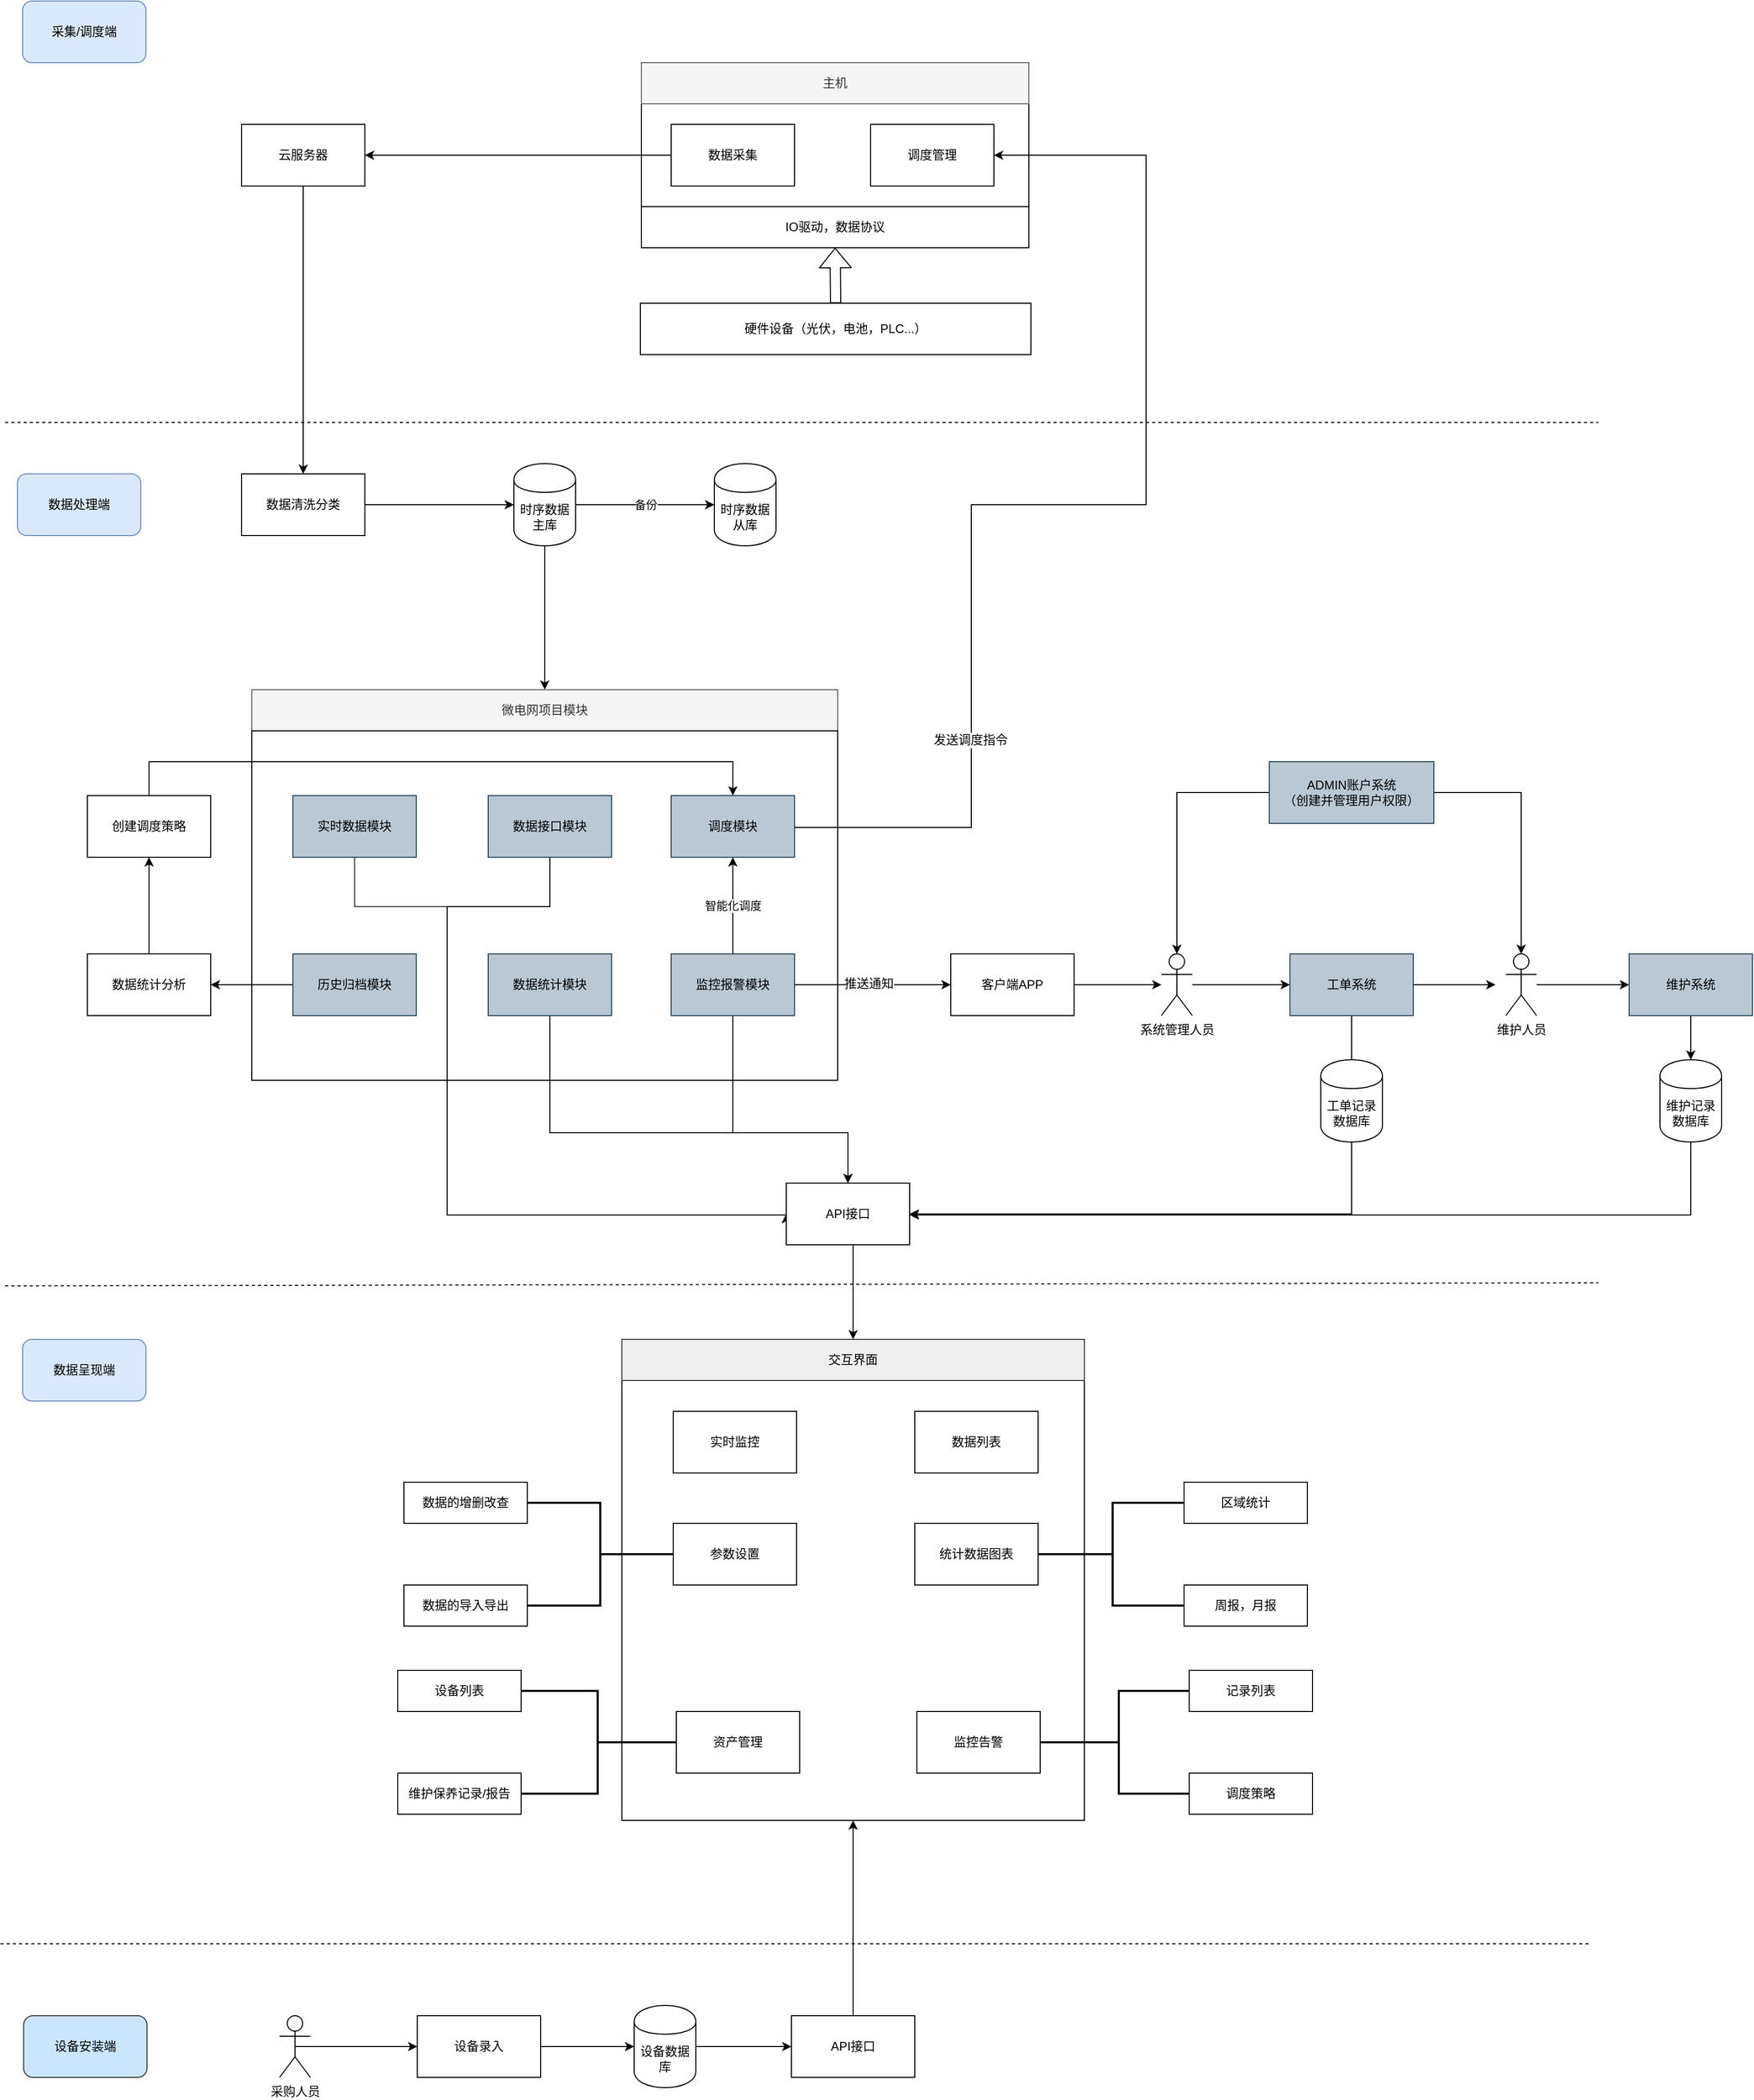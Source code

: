 <mxfile version="12.3.9" type="github" pages="4">
  <diagram id="I5MpxVq-Gbgeys2D7ihi" name="产品图">
    <mxGraphModel dx="1173" dy="623" grid="1" gridSize="10" guides="1" tooltips="1" connect="1" arrows="1" fold="1" page="1" pageScale="1" pageWidth="827" pageHeight="1169" math="0" shadow="0">
      <root>
        <mxCell id="0"/>
        <mxCell id="1" parent="0"/>
        <mxCell id="iLj26o8t3Bhd-I5MfLS2-141" value="" style="rounded=0;whiteSpace=wrap;html=1;" parent="1" vertex="1">
          <mxGeometry x="700" y="1372" width="450" height="428" as="geometry"/>
        </mxCell>
        <mxCell id="iLj26o8t3Bhd-I5MfLS2-13" value="硬件设备（光伏，电池，PLC...）" style="rounded=0;whiteSpace=wrap;html=1;" parent="1" vertex="1">
          <mxGeometry x="718" y="324" width="380" height="50" as="geometry"/>
        </mxCell>
        <mxCell id="iLj26o8t3Bhd-I5MfLS2-14" value="" style="rounded=0;whiteSpace=wrap;html=1;" parent="1" vertex="1">
          <mxGeometry x="719" y="130" width="377" height="100" as="geometry"/>
        </mxCell>
        <mxCell id="iLj26o8t3Bhd-I5MfLS2-24" style="edgeStyle=orthogonalEdgeStyle;rounded=0;orthogonalLoop=1;jettySize=auto;html=1;exitX=0;exitY=0.5;exitDx=0;exitDy=0;entryX=1;entryY=0.5;entryDx=0;entryDy=0;" parent="1" source="iLj26o8t3Bhd-I5MfLS2-15" target="iLj26o8t3Bhd-I5MfLS2-23" edge="1">
          <mxGeometry relative="1" as="geometry"/>
        </mxCell>
        <mxCell id="iLj26o8t3Bhd-I5MfLS2-15" value="数据采集" style="rounded=0;whiteSpace=wrap;html=1;" parent="1" vertex="1">
          <mxGeometry x="748" y="150" width="120" height="60" as="geometry"/>
        </mxCell>
        <mxCell id="iLj26o8t3Bhd-I5MfLS2-17" value="调度管理" style="rounded=0;whiteSpace=wrap;html=1;" parent="1" vertex="1">
          <mxGeometry x="942" y="150" width="120" height="60" as="geometry"/>
        </mxCell>
        <mxCell id="iLj26o8t3Bhd-I5MfLS2-18" value="IO驱动，数据协议" style="rounded=0;whiteSpace=wrap;html=1;" parent="1" vertex="1">
          <mxGeometry x="719" y="230" width="377" height="40" as="geometry"/>
        </mxCell>
        <mxCell id="iLj26o8t3Bhd-I5MfLS2-20" value="主机" style="rounded=0;whiteSpace=wrap;html=1;fillColor=#f5f5f5;strokeColor=#666666;fontColor=#333333;" parent="1" vertex="1">
          <mxGeometry x="719" y="90" width="377" height="40" as="geometry"/>
        </mxCell>
        <mxCell id="iLj26o8t3Bhd-I5MfLS2-21" value="" style="shape=flexArrow;endArrow=classic;html=1;entryX=0.5;entryY=1;entryDx=0;entryDy=0;exitX=0.5;exitY=0;exitDx=0;exitDy=0;" parent="1" source="iLj26o8t3Bhd-I5MfLS2-13" target="iLj26o8t3Bhd-I5MfLS2-18" edge="1">
          <mxGeometry width="50" height="50" relative="1" as="geometry">
            <mxPoint x="1036" y="410" as="sourcePoint"/>
            <mxPoint x="756" y="460" as="targetPoint"/>
          </mxGeometry>
        </mxCell>
        <mxCell id="iLj26o8t3Bhd-I5MfLS2-81" style="edgeStyle=orthogonalEdgeStyle;rounded=0;orthogonalLoop=1;jettySize=auto;html=1;exitX=0.5;exitY=1;exitDx=0;exitDy=0;entryX=0.5;entryY=0;entryDx=0;entryDy=0;" parent="1" source="iLj26o8t3Bhd-I5MfLS2-23" target="iLj26o8t3Bhd-I5MfLS2-80" edge="1">
          <mxGeometry relative="1" as="geometry"/>
        </mxCell>
        <mxCell id="iLj26o8t3Bhd-I5MfLS2-23" value="云服务器" style="rounded=0;whiteSpace=wrap;html=1;" parent="1" vertex="1">
          <mxGeometry x="330" y="150" width="120" height="60" as="geometry"/>
        </mxCell>
        <mxCell id="iLj26o8t3Bhd-I5MfLS2-56" value="备份" style="edgeStyle=orthogonalEdgeStyle;rounded=0;orthogonalLoop=1;jettySize=auto;html=1;exitX=1;exitY=0.5;exitDx=0;exitDy=0;entryX=0;entryY=0.5;entryDx=0;entryDy=0;" parent="1" source="iLj26o8t3Bhd-I5MfLS2-108" target="iLj26o8t3Bhd-I5MfLS2-109" edge="1">
          <mxGeometry relative="1" as="geometry">
            <mxPoint x="675" y="520" as="sourcePoint"/>
            <mxPoint x="790" y="520" as="targetPoint"/>
          </mxGeometry>
        </mxCell>
        <mxCell id="iLj26o8t3Bhd-I5MfLS2-60" style="edgeStyle=orthogonalEdgeStyle;rounded=0;orthogonalLoop=1;jettySize=auto;html=1;exitX=0.5;exitY=1;exitDx=0;exitDy=0;" parent="1" source="iLj26o8t3Bhd-I5MfLS2-108" target="iLj26o8t3Bhd-I5MfLS2-57" edge="1">
          <mxGeometry relative="1" as="geometry">
            <mxPoint x="625" y="550" as="sourcePoint"/>
          </mxGeometry>
        </mxCell>
        <mxCell id="iLj26o8t3Bhd-I5MfLS2-57" value="微电网项目模块" style="rounded=0;whiteSpace=wrap;html=1;fillColor=#f5f5f5;strokeColor=#666666;fontColor=#333333;" parent="1" vertex="1">
          <mxGeometry x="340" y="700" width="570" height="40" as="geometry"/>
        </mxCell>
        <mxCell id="iLj26o8t3Bhd-I5MfLS2-58" value="" style="rounded=0;whiteSpace=wrap;html=1;" parent="1" vertex="1">
          <mxGeometry x="340" y="740" width="570" height="340" as="geometry"/>
        </mxCell>
        <mxCell id="iLj26o8t3Bhd-I5MfLS2-62" style="edgeStyle=orthogonalEdgeStyle;rounded=0;orthogonalLoop=1;jettySize=auto;html=1;exitX=0.5;exitY=1;exitDx=0;exitDy=0;entryX=0;entryY=0.5;entryDx=0;entryDy=0;fillColor=#ffcc99;strokeColor=#36393d;" parent="1" source="iLj26o8t3Bhd-I5MfLS2-49" target="iLj26o8t3Bhd-I5MfLS2-61" edge="1">
          <mxGeometry relative="1" as="geometry">
            <Array as="points">
              <mxPoint x="440" y="911"/>
              <mxPoint x="530" y="911"/>
              <mxPoint x="530" y="1211"/>
            </Array>
          </mxGeometry>
        </mxCell>
        <mxCell id="iLj26o8t3Bhd-I5MfLS2-49" value="实时数据模块" style="rounded=0;whiteSpace=wrap;html=1;fillColor=#bac8d3;strokeColor=#23445d;" parent="1" vertex="1">
          <mxGeometry x="380" y="803" width="120" height="60" as="geometry"/>
        </mxCell>
        <mxCell id="iLj26o8t3Bhd-I5MfLS2-125" style="edgeStyle=orthogonalEdgeStyle;rounded=0;orthogonalLoop=1;jettySize=auto;html=1;exitX=0.5;exitY=1;exitDx=0;exitDy=0;entryX=0.5;entryY=0;entryDx=0;entryDy=0;" parent="1" source="iLj26o8t3Bhd-I5MfLS2-50" target="iLj26o8t3Bhd-I5MfLS2-61" edge="1">
          <mxGeometry relative="1" as="geometry">
            <Array as="points">
              <mxPoint x="630" y="1131"/>
              <mxPoint x="920" y="1131"/>
            </Array>
          </mxGeometry>
        </mxCell>
        <mxCell id="iLj26o8t3Bhd-I5MfLS2-50" value="&lt;span style=&quot;white-space: normal&quot;&gt;数据统计模块&lt;/span&gt;" style="rounded=0;whiteSpace=wrap;html=1;fillColor=#bac8d3;strokeColor=#23445d;" parent="1" vertex="1">
          <mxGeometry x="570" y="957" width="120" height="60" as="geometry"/>
        </mxCell>
        <mxCell id="iLj26o8t3Bhd-I5MfLS2-64" style="edgeStyle=orthogonalEdgeStyle;rounded=0;orthogonalLoop=1;jettySize=auto;html=1;exitX=0.5;exitY=1;exitDx=0;exitDy=0;entryX=0;entryY=0.5;entryDx=0;entryDy=0;" parent="1" source="iLj26o8t3Bhd-I5MfLS2-51" target="iLj26o8t3Bhd-I5MfLS2-61" edge="1">
          <mxGeometry relative="1" as="geometry">
            <Array as="points">
              <mxPoint x="630" y="911"/>
              <mxPoint x="530" y="911"/>
              <mxPoint x="530" y="1211"/>
            </Array>
          </mxGeometry>
        </mxCell>
        <mxCell id="iLj26o8t3Bhd-I5MfLS2-51" value="数据接口模块" style="rounded=0;whiteSpace=wrap;html=1;fillColor=#bac8d3;strokeColor=#23445d;" parent="1" vertex="1">
          <mxGeometry x="570" y="803" width="120" height="60" as="geometry"/>
        </mxCell>
        <mxCell id="iLj26o8t3Bhd-I5MfLS2-134" value="" style="edgeStyle=orthogonalEdgeStyle;rounded=0;orthogonalLoop=1;jettySize=auto;html=1;" parent="1" source="iLj26o8t3Bhd-I5MfLS2-52" target="iLj26o8t3Bhd-I5MfLS2-133" edge="1">
          <mxGeometry relative="1" as="geometry"/>
        </mxCell>
        <mxCell id="iLj26o8t3Bhd-I5MfLS2-52" value="历史归档模块" style="rounded=0;whiteSpace=wrap;html=1;fillColor=#bac8d3;strokeColor=#23445d;" parent="1" vertex="1">
          <mxGeometry x="380" y="957" width="120" height="60" as="geometry"/>
        </mxCell>
        <mxCell id="iLj26o8t3Bhd-I5MfLS2-136" value="" style="edgeStyle=orthogonalEdgeStyle;rounded=0;orthogonalLoop=1;jettySize=auto;html=1;" parent="1" source="iLj26o8t3Bhd-I5MfLS2-133" target="iLj26o8t3Bhd-I5MfLS2-135" edge="1">
          <mxGeometry relative="1" as="geometry"/>
        </mxCell>
        <mxCell id="iLj26o8t3Bhd-I5MfLS2-133" value="数据统计分析" style="rounded=0;whiteSpace=wrap;html=1;" parent="1" vertex="1">
          <mxGeometry x="180" y="957" width="120" height="60" as="geometry"/>
        </mxCell>
        <mxCell id="iLj26o8t3Bhd-I5MfLS2-139" style="edgeStyle=orthogonalEdgeStyle;rounded=0;orthogonalLoop=1;jettySize=auto;html=1;exitX=0.5;exitY=0;exitDx=0;exitDy=0;entryX=0.5;entryY=0;entryDx=0;entryDy=0;" parent="1" source="iLj26o8t3Bhd-I5MfLS2-135" target="iLj26o8t3Bhd-I5MfLS2-94" edge="1">
          <mxGeometry relative="1" as="geometry">
            <Array as="points">
              <mxPoint x="240" y="770"/>
              <mxPoint x="808" y="770"/>
            </Array>
          </mxGeometry>
        </mxCell>
        <mxCell id="iLj26o8t3Bhd-I5MfLS2-135" value="创建调度策略" style="rounded=0;whiteSpace=wrap;html=1;" parent="1" vertex="1">
          <mxGeometry x="180" y="803" width="120" height="60" as="geometry"/>
        </mxCell>
        <mxCell id="iLj26o8t3Bhd-I5MfLS2-66" style="edgeStyle=orthogonalEdgeStyle;rounded=0;orthogonalLoop=1;jettySize=auto;html=1;exitX=1;exitY=0.5;exitDx=0;exitDy=0;entryX=0;entryY=0.5;entryDx=0;entryDy=0;" parent="1" source="iLj26o8t3Bhd-I5MfLS2-53" target="iLj26o8t3Bhd-I5MfLS2-65" edge="1">
          <mxGeometry relative="1" as="geometry"/>
        </mxCell>
        <mxCell id="iLj26o8t3Bhd-I5MfLS2-67" value="推送通知" style="text;html=1;align=center;verticalAlign=middle;resizable=0;points=[];;labelBackgroundColor=#ffffff;" parent="iLj26o8t3Bhd-I5MfLS2-66" vertex="1" connectable="0">
          <mxGeometry x="-0.061" y="-2" relative="1" as="geometry">
            <mxPoint y="-3" as="offset"/>
          </mxGeometry>
        </mxCell>
        <mxCell id="iLj26o8t3Bhd-I5MfLS2-95" value="智能化调度" style="edgeStyle=orthogonalEdgeStyle;rounded=0;orthogonalLoop=1;jettySize=auto;html=1;exitX=0.5;exitY=0;exitDx=0;exitDy=0;" parent="1" source="iLj26o8t3Bhd-I5MfLS2-53" target="iLj26o8t3Bhd-I5MfLS2-94" edge="1">
          <mxGeometry relative="1" as="geometry"/>
        </mxCell>
        <mxCell id="iLj26o8t3Bhd-I5MfLS2-124" style="edgeStyle=orthogonalEdgeStyle;rounded=0;orthogonalLoop=1;jettySize=auto;html=1;exitX=0.5;exitY=1;exitDx=0;exitDy=0;entryX=0.5;entryY=0;entryDx=0;entryDy=0;" parent="1" source="iLj26o8t3Bhd-I5MfLS2-53" target="iLj26o8t3Bhd-I5MfLS2-61" edge="1">
          <mxGeometry relative="1" as="geometry">
            <Array as="points">
              <mxPoint x="808" y="1131"/>
              <mxPoint x="920" y="1131"/>
            </Array>
          </mxGeometry>
        </mxCell>
        <mxCell id="iLj26o8t3Bhd-I5MfLS2-53" value="监控报警模块" style="rounded=0;whiteSpace=wrap;html=1;fillColor=#bac8d3;strokeColor=#23445d;" parent="1" vertex="1">
          <mxGeometry x="748" y="957" width="120" height="60" as="geometry"/>
        </mxCell>
        <mxCell id="iLj26o8t3Bhd-I5MfLS2-143" style="edgeStyle=orthogonalEdgeStyle;rounded=0;orthogonalLoop=1;jettySize=auto;html=1;exitX=0.5;exitY=1;exitDx=0;exitDy=0;entryX=0.5;entryY=0;entryDx=0;entryDy=0;" parent="1" source="iLj26o8t3Bhd-I5MfLS2-61" target="iLj26o8t3Bhd-I5MfLS2-142" edge="1">
          <mxGeometry relative="1" as="geometry">
            <mxPoint x="600" y="1271" as="targetPoint"/>
            <Array as="points">
              <mxPoint x="920" y="1210"/>
            </Array>
          </mxGeometry>
        </mxCell>
        <mxCell id="iLj26o8t3Bhd-I5MfLS2-61" value="API接口" style="rounded=0;whiteSpace=wrap;html=1;" parent="1" vertex="1">
          <mxGeometry x="860" y="1180" width="120" height="60" as="geometry"/>
        </mxCell>
        <mxCell id="iLj26o8t3Bhd-I5MfLS2-68" style="edgeStyle=orthogonalEdgeStyle;rounded=0;orthogonalLoop=1;jettySize=auto;html=1;exitX=1;exitY=0.5;exitDx=0;exitDy=0;" parent="1" source="iLj26o8t3Bhd-I5MfLS2-65" target="iLj26o8t3Bhd-I5MfLS2-69" edge="1">
          <mxGeometry relative="1" as="geometry">
            <mxPoint x="1240" y="930" as="targetPoint"/>
          </mxGeometry>
        </mxCell>
        <mxCell id="iLj26o8t3Bhd-I5MfLS2-65" value="客户端APP" style="rounded=0;whiteSpace=wrap;html=1;" parent="1" vertex="1">
          <mxGeometry x="1020" y="957" width="120" height="60" as="geometry"/>
        </mxCell>
        <mxCell id="iLj26o8t3Bhd-I5MfLS2-89" style="edgeStyle=orthogonalEdgeStyle;rounded=0;orthogonalLoop=1;jettySize=auto;html=1;" parent="1" source="iLj26o8t3Bhd-I5MfLS2-69" target="iLj26o8t3Bhd-I5MfLS2-88" edge="1">
          <mxGeometry relative="1" as="geometry"/>
        </mxCell>
        <mxCell id="iLj26o8t3Bhd-I5MfLS2-69" value="系统管理人员" style="shape=umlActor;verticalLabelPosition=bottom;labelBackgroundColor=#ffffff;verticalAlign=top;html=1;outlineConnect=0;" parent="1" vertex="1">
          <mxGeometry x="1225" y="957" width="30" height="60" as="geometry"/>
        </mxCell>
        <mxCell id="iLj26o8t3Bhd-I5MfLS2-76" value="" style="endArrow=none;dashed=1;html=1;" parent="1" edge="1">
          <mxGeometry width="50" height="50" relative="1" as="geometry">
            <mxPoint x="100" y="440" as="sourcePoint"/>
            <mxPoint x="1650" y="440" as="targetPoint"/>
          </mxGeometry>
        </mxCell>
        <mxCell id="iLj26o8t3Bhd-I5MfLS2-77" value="采集/调度端" style="rounded=1;whiteSpace=wrap;html=1;fillColor=#dae8fc;strokeColor=#6c8ebf;" parent="1" vertex="1">
          <mxGeometry x="117" y="30" width="120" height="60" as="geometry"/>
        </mxCell>
        <mxCell id="iLj26o8t3Bhd-I5MfLS2-78" value="数据处理端" style="rounded=1;whiteSpace=wrap;html=1;fillColor=#dae8fc;strokeColor=#6c8ebf;" parent="1" vertex="1">
          <mxGeometry x="112" y="490" width="120" height="60" as="geometry"/>
        </mxCell>
        <mxCell id="iLj26o8t3Bhd-I5MfLS2-82" style="edgeStyle=orthogonalEdgeStyle;rounded=0;orthogonalLoop=1;jettySize=auto;html=1;exitX=1;exitY=0.5;exitDx=0;exitDy=0;entryX=0;entryY=0.5;entryDx=0;entryDy=0;" parent="1" source="iLj26o8t3Bhd-I5MfLS2-80" target="iLj26o8t3Bhd-I5MfLS2-108" edge="1">
          <mxGeometry relative="1" as="geometry">
            <mxPoint x="575" y="520" as="targetPoint"/>
          </mxGeometry>
        </mxCell>
        <mxCell id="iLj26o8t3Bhd-I5MfLS2-80" value="数据清洗分类" style="rounded=0;whiteSpace=wrap;html=1;" parent="1" vertex="1">
          <mxGeometry x="330" y="490" width="120" height="60" as="geometry"/>
        </mxCell>
        <mxCell id="iLj26o8t3Bhd-I5MfLS2-92" style="edgeStyle=orthogonalEdgeStyle;rounded=0;orthogonalLoop=1;jettySize=auto;html=1;" parent="1" source="iLj26o8t3Bhd-I5MfLS2-88" edge="1">
          <mxGeometry relative="1" as="geometry">
            <mxPoint x="1550" y="987" as="targetPoint"/>
          </mxGeometry>
        </mxCell>
        <mxCell id="iLj26o8t3Bhd-I5MfLS2-111" style="edgeStyle=orthogonalEdgeStyle;rounded=0;orthogonalLoop=1;jettySize=auto;html=1;exitX=0.5;exitY=1;exitDx=0;exitDy=0;" parent="1" source="iLj26o8t3Bhd-I5MfLS2-88" edge="1">
          <mxGeometry relative="1" as="geometry">
            <mxPoint x="1410" y="1087" as="targetPoint"/>
          </mxGeometry>
        </mxCell>
        <mxCell id="iLj26o8t3Bhd-I5MfLS2-88" value="&lt;span style=&quot;white-space: normal&quot;&gt;工单系统&lt;/span&gt;" style="rounded=0;whiteSpace=wrap;html=1;fillColor=#bac8d3;strokeColor=#23445d;" parent="1" vertex="1">
          <mxGeometry x="1350" y="957" width="120" height="60" as="geometry"/>
        </mxCell>
        <mxCell id="iLj26o8t3Bhd-I5MfLS2-99" value="" style="edgeStyle=orthogonalEdgeStyle;rounded=0;orthogonalLoop=1;jettySize=auto;html=1;" parent="1" source="iLj26o8t3Bhd-I5MfLS2-91" target="iLj26o8t3Bhd-I5MfLS2-100" edge="1">
          <mxGeometry relative="1" as="geometry">
            <mxPoint x="1670" y="987" as="targetPoint"/>
          </mxGeometry>
        </mxCell>
        <mxCell id="iLj26o8t3Bhd-I5MfLS2-91" value="维护人员" style="shape=umlActor;verticalLabelPosition=bottom;labelBackgroundColor=#ffffff;verticalAlign=top;html=1;outlineConnect=0;" parent="1" vertex="1">
          <mxGeometry x="1560" y="957" width="30" height="60" as="geometry"/>
        </mxCell>
        <mxCell id="iLj26o8t3Bhd-I5MfLS2-96" style="edgeStyle=orthogonalEdgeStyle;rounded=0;orthogonalLoop=1;jettySize=auto;html=1;exitX=1;exitY=0.5;exitDx=0;exitDy=0;entryX=1;entryY=0.5;entryDx=0;entryDy=0;" parent="1" source="iLj26o8t3Bhd-I5MfLS2-94" target="iLj26o8t3Bhd-I5MfLS2-17" edge="1">
          <mxGeometry relative="1" as="geometry">
            <mxPoint x="1020" y="800" as="targetPoint"/>
            <Array as="points">
              <mxPoint x="1040" y="834"/>
              <mxPoint x="1040" y="520"/>
              <mxPoint x="1210" y="520"/>
              <mxPoint x="1210" y="180"/>
            </Array>
          </mxGeometry>
        </mxCell>
        <mxCell id="iLj26o8t3Bhd-I5MfLS2-97" value="发送调度指令" style="text;html=1;align=center;verticalAlign=middle;resizable=0;points=[];;labelBackgroundColor=#ffffff;" parent="iLj26o8t3Bhd-I5MfLS2-96" vertex="1" connectable="0">
          <mxGeometry x="-0.55" relative="1" as="geometry">
            <mxPoint x="-1" y="-1" as="offset"/>
          </mxGeometry>
        </mxCell>
        <mxCell id="iLj26o8t3Bhd-I5MfLS2-94" value="调度模块" style="rounded=0;whiteSpace=wrap;html=1;fillColor=#bac8d3;strokeColor=#23445d;" parent="1" vertex="1">
          <mxGeometry x="748" y="803" width="120" height="60" as="geometry"/>
        </mxCell>
        <mxCell id="iLj26o8t3Bhd-I5MfLS2-104" value="" style="edgeStyle=orthogonalEdgeStyle;rounded=0;orthogonalLoop=1;jettySize=auto;html=1;" parent="1" source="iLj26o8t3Bhd-I5MfLS2-100" target="iLj26o8t3Bhd-I5MfLS2-105" edge="1">
          <mxGeometry relative="1" as="geometry">
            <mxPoint x="1880" y="987" as="targetPoint"/>
          </mxGeometry>
        </mxCell>
        <mxCell id="iLj26o8t3Bhd-I5MfLS2-100" value="维护系统" style="rounded=0;whiteSpace=wrap;html=1;fillColor=#bac8d3;strokeColor=#23445d;" parent="1" vertex="1">
          <mxGeometry x="1680" y="957" width="120" height="60" as="geometry"/>
        </mxCell>
        <mxCell id="iLj26o8t3Bhd-I5MfLS2-140" style="edgeStyle=orthogonalEdgeStyle;rounded=0;orthogonalLoop=1;jettySize=auto;html=1;exitX=0.5;exitY=1;exitDx=0;exitDy=0;" parent="1" source="iLj26o8t3Bhd-I5MfLS2-105" target="iLj26o8t3Bhd-I5MfLS2-61" edge="1">
          <mxGeometry relative="1" as="geometry">
            <Array as="points">
              <mxPoint x="1740" y="1211"/>
            </Array>
          </mxGeometry>
        </mxCell>
        <mxCell id="iLj26o8t3Bhd-I5MfLS2-105" value="&lt;span style=&quot;white-space: normal&quot;&gt;维护记录数据库&lt;/span&gt;" style="shape=cylinder;whiteSpace=wrap;html=1;boundedLbl=1;backgroundOutline=1;" parent="1" vertex="1">
          <mxGeometry x="1710" y="1060" width="60" height="80" as="geometry"/>
        </mxCell>
        <mxCell id="iLj26o8t3Bhd-I5MfLS2-108" value="时序数据主库" style="shape=cylinder;whiteSpace=wrap;html=1;boundedLbl=1;backgroundOutline=1;" parent="1" vertex="1">
          <mxGeometry x="595" y="480" width="60" height="80" as="geometry"/>
        </mxCell>
        <mxCell id="iLj26o8t3Bhd-I5MfLS2-109" value="时序数据从库" style="shape=cylinder;whiteSpace=wrap;html=1;boundedLbl=1;backgroundOutline=1;" parent="1" vertex="1">
          <mxGeometry x="790" y="480" width="60" height="80" as="geometry"/>
        </mxCell>
        <mxCell id="iLj26o8t3Bhd-I5MfLS2-122" style="edgeStyle=orthogonalEdgeStyle;rounded=0;orthogonalLoop=1;jettySize=auto;html=1;exitX=0.5;exitY=1;exitDx=0;exitDy=0;entryX=1;entryY=0.5;entryDx=0;entryDy=0;" parent="1" source="iLj26o8t3Bhd-I5MfLS2-110" target="iLj26o8t3Bhd-I5MfLS2-61" edge="1">
          <mxGeometry relative="1" as="geometry"/>
        </mxCell>
        <mxCell id="iLj26o8t3Bhd-I5MfLS2-110" value="&lt;span style=&quot;white-space: normal&quot;&gt;工单记录数据库&lt;/span&gt;" style="shape=cylinder;whiteSpace=wrap;html=1;boundedLbl=1;backgroundOutline=1;" parent="1" vertex="1">
          <mxGeometry x="1380" y="1060" width="60" height="80" as="geometry"/>
        </mxCell>
        <mxCell id="iLj26o8t3Bhd-I5MfLS2-112" value="" style="endArrow=none;dashed=1;html=1;" parent="1" edge="1">
          <mxGeometry width="50" height="50" relative="1" as="geometry">
            <mxPoint x="100" y="1280" as="sourcePoint"/>
            <mxPoint x="1650" y="1277" as="targetPoint"/>
          </mxGeometry>
        </mxCell>
        <mxCell id="iLj26o8t3Bhd-I5MfLS2-113" value="数据呈现端" style="rounded=1;whiteSpace=wrap;html=1;fillColor=#dae8fc;strokeColor=#6c8ebf;" parent="1" vertex="1">
          <mxGeometry x="117" y="1332" width="120" height="60" as="geometry"/>
        </mxCell>
        <mxCell id="iLj26o8t3Bhd-I5MfLS2-114" value="实时监控" style="rounded=0;whiteSpace=wrap;html=1;" parent="1" vertex="1">
          <mxGeometry x="750" y="1402" width="120" height="60" as="geometry"/>
        </mxCell>
        <mxCell id="iLj26o8t3Bhd-I5MfLS2-116" value="数据列表" style="rounded=0;whiteSpace=wrap;html=1;" parent="1" vertex="1">
          <mxGeometry x="985" y="1402" width="120" height="60" as="geometry"/>
        </mxCell>
        <mxCell id="iLj26o8t3Bhd-I5MfLS2-118" value="" style="strokeWidth=2;html=1;shape=mxgraph.flowchart.annotation_2;align=left;labelPosition=right;pointerEvents=1;rotation=-180;" parent="1" vertex="1">
          <mxGeometry x="608" y="1491" width="142" height="100" as="geometry"/>
        </mxCell>
        <mxCell id="iLj26o8t3Bhd-I5MfLS2-119" value="数据的增删改查" style="rounded=0;whiteSpace=wrap;html=1;" parent="1" vertex="1">
          <mxGeometry x="488" y="1471" width="120" height="40" as="geometry"/>
        </mxCell>
        <mxCell id="iLj26o8t3Bhd-I5MfLS2-121" value="数据的导入导出" style="rounded=0;whiteSpace=wrap;html=1;" parent="1" vertex="1">
          <mxGeometry x="488" y="1571" width="120" height="40" as="geometry"/>
        </mxCell>
        <mxCell id="iLj26o8t3Bhd-I5MfLS2-126" value="参数设置" style="rounded=0;whiteSpace=wrap;html=1;" parent="1" vertex="1">
          <mxGeometry x="750" y="1511" width="120" height="60" as="geometry"/>
        </mxCell>
        <mxCell id="iLj26o8t3Bhd-I5MfLS2-127" value="统计数据图表" style="rounded=0;whiteSpace=wrap;html=1;" parent="1" vertex="1">
          <mxGeometry x="985" y="1511" width="120" height="60" as="geometry"/>
        </mxCell>
        <mxCell id="iLj26o8t3Bhd-I5MfLS2-130" value="" style="strokeWidth=2;html=1;shape=mxgraph.flowchart.annotation_2;align=left;labelPosition=right;pointerEvents=1;" parent="1" vertex="1">
          <mxGeometry x="1105" y="1491" width="145" height="100" as="geometry"/>
        </mxCell>
        <mxCell id="iLj26o8t3Bhd-I5MfLS2-131" value="区域统计" style="rounded=0;whiteSpace=wrap;html=1;" parent="1" vertex="1">
          <mxGeometry x="1247" y="1471" width="120" height="40" as="geometry"/>
        </mxCell>
        <mxCell id="iLj26o8t3Bhd-I5MfLS2-132" value="周报，月报" style="rounded=0;whiteSpace=wrap;html=1;" parent="1" vertex="1">
          <mxGeometry x="1247" y="1571" width="120" height="40" as="geometry"/>
        </mxCell>
        <mxCell id="iLj26o8t3Bhd-I5MfLS2-142" value="交互界面" style="rounded=0;whiteSpace=wrap;html=1;fillColor=#eeeeee;strokeColor=#36393d;" parent="1" vertex="1">
          <mxGeometry x="700" y="1332" width="450" height="40" as="geometry"/>
        </mxCell>
        <mxCell id="iLj26o8t3Bhd-I5MfLS2-144" value="监控告警" style="rounded=0;whiteSpace=wrap;html=1;" parent="1" vertex="1">
          <mxGeometry x="987" y="1694" width="120" height="60" as="geometry"/>
        </mxCell>
        <mxCell id="iLj26o8t3Bhd-I5MfLS2-145" value="" style="strokeWidth=2;html=1;shape=mxgraph.flowchart.annotation_2;align=left;labelPosition=right;pointerEvents=1;" parent="1" vertex="1">
          <mxGeometry x="1107" y="1674" width="153" height="100" as="geometry"/>
        </mxCell>
        <mxCell id="iLj26o8t3Bhd-I5MfLS2-146" value="记录列表" style="rounded=0;whiteSpace=wrap;html=1;" parent="1" vertex="1">
          <mxGeometry x="1252" y="1654" width="120" height="40" as="geometry"/>
        </mxCell>
        <mxCell id="iLj26o8t3Bhd-I5MfLS2-147" value="调度策略" style="rounded=0;whiteSpace=wrap;html=1;" parent="1" vertex="1">
          <mxGeometry x="1252" y="1754" width="120" height="40" as="geometry"/>
        </mxCell>
        <mxCell id="iLj26o8t3Bhd-I5MfLS2-150" value="" style="endArrow=none;dashed=1;html=1;" parent="1" edge="1">
          <mxGeometry width="50" height="50" relative="1" as="geometry">
            <mxPoint x="95.5" y="1920" as="sourcePoint"/>
            <mxPoint x="1640.5" y="1920" as="targetPoint"/>
          </mxGeometry>
        </mxCell>
        <mxCell id="iLj26o8t3Bhd-I5MfLS2-151" value="设备安装端" style="rounded=1;whiteSpace=wrap;html=1;fillColor=#cce5ff;strokeColor=#36393d;" parent="1" vertex="1">
          <mxGeometry x="118" y="1990" width="120" height="60" as="geometry"/>
        </mxCell>
        <mxCell id="iLj26o8t3Bhd-I5MfLS2-152" value="资产管理" style="rounded=0;whiteSpace=wrap;html=1;" parent="1" vertex="1">
          <mxGeometry x="753" y="1694" width="120" height="60" as="geometry"/>
        </mxCell>
        <mxCell id="iLj26o8t3Bhd-I5MfLS2-159" style="edgeStyle=orthogonalEdgeStyle;rounded=0;orthogonalLoop=1;jettySize=auto;html=1;exitX=0.5;exitY=0.5;exitDx=0;exitDy=0;exitPerimeter=0;entryX=0;entryY=0.5;entryDx=0;entryDy=0;" parent="1" source="iLj26o8t3Bhd-I5MfLS2-153" target="iLj26o8t3Bhd-I5MfLS2-156" edge="1">
          <mxGeometry relative="1" as="geometry"/>
        </mxCell>
        <mxCell id="iLj26o8t3Bhd-I5MfLS2-153" value="采购人员" style="shape=umlActor;verticalLabelPosition=bottom;labelBackgroundColor=#ffffff;verticalAlign=top;html=1;outlineConnect=0;" parent="1" vertex="1">
          <mxGeometry x="367" y="1990" width="30" height="60" as="geometry"/>
        </mxCell>
        <mxCell id="iLj26o8t3Bhd-I5MfLS2-163" value="" style="edgeStyle=orthogonalEdgeStyle;rounded=0;orthogonalLoop=1;jettySize=auto;html=1;" parent="1" source="iLj26o8t3Bhd-I5MfLS2-156" edge="1">
          <mxGeometry relative="1" as="geometry">
            <mxPoint x="712" y="2020" as="targetPoint"/>
          </mxGeometry>
        </mxCell>
        <mxCell id="iLj26o8t3Bhd-I5MfLS2-156" value="设备录入" style="rounded=0;whiteSpace=wrap;html=1;" parent="1" vertex="1">
          <mxGeometry x="501" y="1990" width="120" height="60" as="geometry"/>
        </mxCell>
        <mxCell id="iLj26o8t3Bhd-I5MfLS2-166" value="" style="edgeStyle=orthogonalEdgeStyle;rounded=0;orthogonalLoop=1;jettySize=auto;html=1;" parent="1" source="iLj26o8t3Bhd-I5MfLS2-164" target="iLj26o8t3Bhd-I5MfLS2-167" edge="1">
          <mxGeometry relative="1" as="geometry">
            <mxPoint x="852" y="2020" as="targetPoint"/>
          </mxGeometry>
        </mxCell>
        <mxCell id="iLj26o8t3Bhd-I5MfLS2-164" value="设备数据库" style="shape=cylinder;whiteSpace=wrap;html=1;boundedLbl=1;backgroundOutline=1;" parent="1" vertex="1">
          <mxGeometry x="712" y="1980" width="60" height="80" as="geometry"/>
        </mxCell>
        <mxCell id="iLj26o8t3Bhd-I5MfLS2-180" style="edgeStyle=orthogonalEdgeStyle;rounded=0;orthogonalLoop=1;jettySize=auto;html=1;exitX=0.5;exitY=0;exitDx=0;exitDy=0;entryX=0.5;entryY=1;entryDx=0;entryDy=0;" parent="1" source="iLj26o8t3Bhd-I5MfLS2-167" target="iLj26o8t3Bhd-I5MfLS2-141" edge="1">
          <mxGeometry relative="1" as="geometry"/>
        </mxCell>
        <mxCell id="iLj26o8t3Bhd-I5MfLS2-167" value="API接口" style="rounded=0;whiteSpace=wrap;html=1;" parent="1" vertex="1">
          <mxGeometry x="865" y="1990" width="120" height="60" as="geometry"/>
        </mxCell>
        <mxCell id="iLj26o8t3Bhd-I5MfLS2-169" value="" style="strokeWidth=2;html=1;shape=mxgraph.flowchart.annotation_2;align=left;labelPosition=right;pointerEvents=1;rotation=-180;" parent="1" vertex="1">
          <mxGeometry x="600" y="1674" width="153" height="100" as="geometry"/>
        </mxCell>
        <mxCell id="iLj26o8t3Bhd-I5MfLS2-170" value="设备列表" style="rounded=0;whiteSpace=wrap;html=1;" parent="1" vertex="1">
          <mxGeometry x="482" y="1654" width="120" height="40" as="geometry"/>
        </mxCell>
        <mxCell id="iLj26o8t3Bhd-I5MfLS2-171" value="维护保养记录/报告" style="rounded=0;whiteSpace=wrap;html=1;" parent="1" vertex="1">
          <mxGeometry x="482" y="1754" width="120" height="40" as="geometry"/>
        </mxCell>
        <mxCell id="iLj26o8t3Bhd-I5MfLS2-175" style="edgeStyle=orthogonalEdgeStyle;rounded=0;orthogonalLoop=1;jettySize=auto;html=1;entryX=0.5;entryY=0;entryDx=0;entryDy=0;entryPerimeter=0;" parent="1" source="iLj26o8t3Bhd-I5MfLS2-174" target="iLj26o8t3Bhd-I5MfLS2-69" edge="1">
          <mxGeometry relative="1" as="geometry">
            <mxPoint x="1240" y="950" as="targetPoint"/>
          </mxGeometry>
        </mxCell>
        <mxCell id="iLj26o8t3Bhd-I5MfLS2-177" style="edgeStyle=orthogonalEdgeStyle;rounded=0;orthogonalLoop=1;jettySize=auto;html=1;exitX=1;exitY=0.5;exitDx=0;exitDy=0;entryX=0.5;entryY=0;entryDx=0;entryDy=0;entryPerimeter=0;" parent="1" source="iLj26o8t3Bhd-I5MfLS2-174" target="iLj26o8t3Bhd-I5MfLS2-91" edge="1">
          <mxGeometry relative="1" as="geometry"/>
        </mxCell>
        <mxCell id="iLj26o8t3Bhd-I5MfLS2-174" value="ADMIN账户系统&lt;br&gt;（创建并管理用户权限）" style="rounded=0;whiteSpace=wrap;html=1;fillColor=#bac8d3;strokeColor=#23445d;" parent="1" vertex="1">
          <mxGeometry x="1330" y="770" width="160" height="60" as="geometry"/>
        </mxCell>
      </root>
    </mxGraphModel>
  </diagram>
  <diagram id="T3a1-DiYHDcylvDfKv_v" name="技术图">
    <mxGraphModel dx="1408" dy="748" grid="1" gridSize="10" guides="1" tooltips="1" connect="1" arrows="1" fold="1" page="1" pageScale="1" pageWidth="827" pageHeight="1169" math="0" shadow="0">
      <root>
        <mxCell id="G7__Y4_MOvzTLt38BygW-0"/>
        <mxCell id="G7__Y4_MOvzTLt38BygW-1" parent="G7__Y4_MOvzTLt38BygW-0"/>
      </root>
    </mxGraphModel>
  </diagram>
  <diagram id="ZT4VKax0l_sPdFhYtMRY" name="产品 - 简版">
    <mxGraphModel dx="2011" dy="1069" grid="1" gridSize="10" guides="1" tooltips="1" connect="1" arrows="1" fold="1" page="1" pageScale="1" pageWidth="827" pageHeight="1169" math="0" shadow="0">
      <root>
        <mxCell id="R18rvhBOlmVxOXz_SpAv-0"/>
        <mxCell id="R18rvhBOlmVxOXz_SpAv-1" parent="R18rvhBOlmVxOXz_SpAv-0"/>
        <mxCell id="R18rvhBOlmVxOXz_SpAv-2" value="硬件拓扑网络" style="rounded=0;whiteSpace=wrap;html=1;" vertex="1" parent="R18rvhBOlmVxOXz_SpAv-1">
          <mxGeometry x="121" y="629" width="960" height="79" as="geometry"/>
        </mxCell>
        <mxCell id="69J7SUl02Nc3q-rxB8vs-9" value="&amp;nbsp; &amp;nbsp; &amp;nbsp; &amp;nbsp;管理中心&lt;br&gt;&lt;br&gt;&lt;br&gt;&lt;br&gt;&lt;br&gt;&lt;br&gt;&lt;br&gt;" style="rounded=0;whiteSpace=wrap;html=1;align=left;" vertex="1" parent="R18rvhBOlmVxOXz_SpAv-1">
          <mxGeometry x="120" y="179" width="782" height="123" as="geometry"/>
        </mxCell>
        <mxCell id="69J7SUl02Nc3q-rxB8vs-11" value="工单" style="rounded=0;whiteSpace=wrap;html=1;" vertex="1" parent="R18rvhBOlmVxOXz_SpAv-1">
          <mxGeometry x="224.5" y="210.5" width="120" height="60" as="geometry"/>
        </mxCell>
        <mxCell id="69J7SUl02Nc3q-rxB8vs-12" value="账户" style="rounded=0;whiteSpace=wrap;html=1;" vertex="1" parent="R18rvhBOlmVxOXz_SpAv-1">
          <mxGeometry x="382" y="210.5" width="120" height="60" as="geometry"/>
        </mxCell>
        <mxCell id="69J7SUl02Nc3q-rxB8vs-13" value="OA" style="rounded=0;whiteSpace=wrap;html=1;" vertex="1" parent="R18rvhBOlmVxOXz_SpAv-1">
          <mxGeometry x="540" y="210.5" width="120" height="60" as="geometry"/>
        </mxCell>
        <mxCell id="69J7SUl02Nc3q-rxB8vs-14" value="CRM" style="rounded=0;whiteSpace=wrap;html=1;" vertex="1" parent="R18rvhBOlmVxOXz_SpAv-1">
          <mxGeometry x="706" y="208" width="120" height="60" as="geometry"/>
        </mxCell>
        <mxCell id="V5Wg5XSG-TFaA7oOReAF-6" value="iOS" style="rounded=0;whiteSpace=wrap;html=1;" vertex="1" parent="R18rvhBOlmVxOXz_SpAv-1">
          <mxGeometry x="990" y="171.5" width="90" height="27" as="geometry"/>
        </mxCell>
        <mxCell id="V5Wg5XSG-TFaA7oOReAF-8" value="微电网大数据实时处理系统" style="rounded=0;whiteSpace=wrap;html=1;" vertex="1" parent="R18rvhBOlmVxOXz_SpAv-1">
          <mxGeometry x="120" y="520" width="960" height="70" as="geometry"/>
        </mxCell>
        <mxCell id="V5Wg5XSG-TFaA7oOReAF-15" value="" style="rounded=0;whiteSpace=wrap;html=1;" vertex="1" parent="R18rvhBOlmVxOXz_SpAv-1">
          <mxGeometry x="120" y="351" width="961" height="130" as="geometry"/>
        </mxCell>
        <mxCell id="V5Wg5XSG-TFaA7oOReAF-16" value="监控" style="rounded=0;whiteSpace=wrap;html=1;" vertex="1" parent="R18rvhBOlmVxOXz_SpAv-1">
          <mxGeometry x="150" y="386" width="120" height="60" as="geometry"/>
        </mxCell>
        <mxCell id="V5Wg5XSG-TFaA7oOReAF-17" value="告警" style="rounded=0;whiteSpace=wrap;html=1;" vertex="1" parent="R18rvhBOlmVxOXz_SpAv-1">
          <mxGeometry x="337.5" y="386" width="120" height="60" as="geometry"/>
        </mxCell>
        <mxCell id="V5Wg5XSG-TFaA7oOReAF-18" value="报表" style="rounded=0;whiteSpace=wrap;html=1;" vertex="1" parent="R18rvhBOlmVxOXz_SpAv-1">
          <mxGeometry x="540" y="386" width="120" height="60" as="geometry"/>
        </mxCell>
        <mxCell id="V5Wg5XSG-TFaA7oOReAF-19" value="资产管理" style="rounded=0;whiteSpace=wrap;html=1;" vertex="1" parent="R18rvhBOlmVxOXz_SpAv-1">
          <mxGeometry x="740" y="386" width="120" height="60" as="geometry"/>
        </mxCell>
        <mxCell id="V5Wg5XSG-TFaA7oOReAF-20" value="调度" style="rounded=0;whiteSpace=wrap;html=1;" vertex="1" parent="R18rvhBOlmVxOXz_SpAv-1">
          <mxGeometry x="915" y="385" width="120" height="60" as="geometry"/>
        </mxCell>
        <mxCell id="V5Wg5XSG-TFaA7oOReAF-29" value="" style="strokeWidth=2;html=1;shape=mxgraph.flowchart.annotation_2;align=left;labelPosition=right;pointerEvents=1;" vertex="1" parent="R18rvhBOlmVxOXz_SpAv-1">
          <mxGeometry x="902" y="192" width="88" height="100" as="geometry"/>
        </mxCell>
        <mxCell id="V5Wg5XSG-TFaA7oOReAF-30" value="Android" style="rounded=0;whiteSpace=wrap;html=1;" vertex="1" parent="R18rvhBOlmVxOXz_SpAv-1">
          <mxGeometry x="990" y="208" width="90" height="27" as="geometry"/>
        </mxCell>
        <mxCell id="V5Wg5XSG-TFaA7oOReAF-31" value="Web" style="rounded=0;whiteSpace=wrap;html=1;" vertex="1" parent="R18rvhBOlmVxOXz_SpAv-1">
          <mxGeometry x="990" y="247.5" width="90" height="27" as="geometry"/>
        </mxCell>
        <mxCell id="V5Wg5XSG-TFaA7oOReAF-32" value="Windows" style="rounded=0;whiteSpace=wrap;html=1;" vertex="1" parent="R18rvhBOlmVxOXz_SpAv-1">
          <mxGeometry x="990" y="282.5" width="90" height="27" as="geometry"/>
        </mxCell>
        <mxCell id="V5Wg5XSG-TFaA7oOReAF-37" value="" style="shape=flexArrow;endArrow=classic;html=1;exitX=0.5;exitY=0;exitDx=0;exitDy=0;" edge="1" parent="R18rvhBOlmVxOXz_SpAv-1" source="R18rvhBOlmVxOXz_SpAv-2">
          <mxGeometry width="50" height="50" relative="1" as="geometry">
            <mxPoint x="600" y="620" as="sourcePoint"/>
            <mxPoint x="600" y="590" as="targetPoint"/>
          </mxGeometry>
        </mxCell>
        <mxCell id="V5Wg5XSG-TFaA7oOReAF-38" value="" style="shape=flexArrow;endArrow=classic;html=1;" edge="1" parent="R18rvhBOlmVxOXz_SpAv-1">
          <mxGeometry width="50" height="50" relative="1" as="geometry">
            <mxPoint x="590" y="351" as="sourcePoint"/>
            <mxPoint x="590" y="303" as="targetPoint"/>
          </mxGeometry>
        </mxCell>
        <mxCell id="V5Wg5XSG-TFaA7oOReAF-41" value="" style="shape=flexArrow;endArrow=classic;html=1;" edge="1" parent="R18rvhBOlmVxOXz_SpAv-1">
          <mxGeometry width="50" height="50" relative="1" as="geometry">
            <mxPoint x="442" y="302" as="sourcePoint"/>
            <mxPoint x="441.5" y="353" as="targetPoint"/>
          </mxGeometry>
        </mxCell>
        <mxCell id="V5Wg5XSG-TFaA7oOReAF-43" value="" style="shape=flexArrow;endArrow=classic;html=1;exitX=0.5;exitY=0;exitDx=0;exitDy=0;" edge="1" parent="R18rvhBOlmVxOXz_SpAv-1" source="V5Wg5XSG-TFaA7oOReAF-8">
          <mxGeometry width="50" height="50" relative="1" as="geometry">
            <mxPoint x="598.5" y="511" as="sourcePoint"/>
            <mxPoint x="598.5" y="481" as="targetPoint"/>
          </mxGeometry>
        </mxCell>
      </root>
    </mxGraphModel>
  </diagram>
  <diagram id="ULsgXCHYz1k9YS3-jpap" name="产品 - 离线">
    <mxGraphModel dx="1408" dy="748" grid="1" gridSize="10" guides="1" tooltips="1" connect="1" arrows="1" fold="1" page="1" pageScale="1" pageWidth="827" pageHeight="1169" math="0" shadow="0">
      <root>
        <mxCell id="ZW6Tr5yvou1jdFvQ6rvT-0"/>
        <mxCell id="ZW6Tr5yvou1jdFvQ6rvT-1" parent="ZW6Tr5yvou1jdFvQ6rvT-0"/>
        <mxCell id="67YSDXHWd8N6t4onTGNk-0" style="edgeStyle=orthogonalEdgeStyle;rounded=0;orthogonalLoop=1;jettySize=auto;html=1;exitX=1;exitY=0.5;exitDx=0;exitDy=0;entryX=0;entryY=0.5;entryDx=0;entryDy=0;" edge="1" parent="ZW6Tr5yvou1jdFvQ6rvT-1" source="67YSDXHWd8N6t4onTGNk-1" target="67YSDXHWd8N6t4onTGNk-4">
          <mxGeometry relative="1" as="geometry"/>
        </mxCell>
        <mxCell id="67YSDXHWd8N6t4onTGNk-1" value="硬件拓扑网络" style="rounded=0;whiteSpace=wrap;html=1;" vertex="1" parent="ZW6Tr5yvou1jdFvQ6rvT-1">
          <mxGeometry x="90" y="810" width="190" height="90" as="geometry"/>
        </mxCell>
        <mxCell id="67YSDXHWd8N6t4onTGNk-2" style="edgeStyle=orthogonalEdgeStyle;rounded=0;orthogonalLoop=1;jettySize=auto;html=1;exitX=1;exitY=0.5;exitDx=0;exitDy=0;entryX=0;entryY=0.5;entryDx=0;entryDy=0;" edge="1" parent="ZW6Tr5yvou1jdFvQ6rvT-1" source="67YSDXHWd8N6t4onTGNk-4" target="67YSDXHWd8N6t4onTGNk-7">
          <mxGeometry relative="1" as="geometry"/>
        </mxCell>
        <mxCell id="67YSDXHWd8N6t4onTGNk-3" style="edgeStyle=orthogonalEdgeStyle;rounded=0;orthogonalLoop=1;jettySize=auto;html=1;exitX=0.5;exitY=1;exitDx=0;exitDy=0;" edge="1" parent="ZW6Tr5yvou1jdFvQ6rvT-1" source="67YSDXHWd8N6t4onTGNk-4" target="67YSDXHWd8N6t4onTGNk-5">
          <mxGeometry relative="1" as="geometry"/>
        </mxCell>
        <mxCell id="67YSDXHWd8N6t4onTGNk-4" value="微电网大数据实时处理系统" style="rounded=0;whiteSpace=wrap;html=1;" vertex="1" parent="ZW6Tr5yvou1jdFvQ6rvT-1">
          <mxGeometry x="380" y="810" width="190" height="90" as="geometry"/>
        </mxCell>
        <mxCell id="67YSDXHWd8N6t4onTGNk-5" value="数据分析，智能化策略" style="rounded=0;whiteSpace=wrap;html=1;" vertex="1" parent="ZW6Tr5yvou1jdFvQ6rvT-1">
          <mxGeometry x="380" y="969" width="190" height="90" as="geometry"/>
        </mxCell>
        <mxCell id="67YSDXHWd8N6t4onTGNk-6" value="" style="edgeStyle=orthogonalEdgeStyle;rounded=0;orthogonalLoop=1;jettySize=auto;html=1;" edge="1" parent="ZW6Tr5yvou1jdFvQ6rvT-1" source="67YSDXHWd8N6t4onTGNk-7" target="67YSDXHWd8N6t4onTGNk-9">
          <mxGeometry relative="1" as="geometry"/>
        </mxCell>
        <mxCell id="67YSDXHWd8N6t4onTGNk-7" value="" style="rounded=0;whiteSpace=wrap;html=1;" vertex="1" parent="ZW6Tr5yvou1jdFvQ6rvT-1">
          <mxGeometry x="677" y="627" width="253" height="455" as="geometry"/>
        </mxCell>
        <mxCell id="67YSDXHWd8N6t4onTGNk-8" value="" style="edgeStyle=orthogonalEdgeStyle;rounded=0;orthogonalLoop=1;jettySize=auto;html=1;" edge="1" parent="ZW6Tr5yvou1jdFvQ6rvT-1" source="67YSDXHWd8N6t4onTGNk-9" target="67YSDXHWd8N6t4onTGNk-10">
          <mxGeometry relative="1" as="geometry"/>
        </mxCell>
        <mxCell id="67YSDXHWd8N6t4onTGNk-9" value="管理中心" style="rounded=0;whiteSpace=wrap;html=1;" vertex="1" parent="ZW6Tr5yvou1jdFvQ6rvT-1">
          <mxGeometry x="1000" y="825" width="140" height="60" as="geometry"/>
        </mxCell>
        <mxCell id="67YSDXHWd8N6t4onTGNk-10" value="" style="rounded=0;whiteSpace=wrap;html=1;" vertex="1" parent="ZW6Tr5yvou1jdFvQ6rvT-1">
          <mxGeometry x="1210" y="645" width="200" height="420" as="geometry"/>
        </mxCell>
        <mxCell id="67YSDXHWd8N6t4onTGNk-11" value="监控" style="rounded=0;whiteSpace=wrap;html=1;" vertex="1" parent="ZW6Tr5yvou1jdFvQ6rvT-1">
          <mxGeometry x="745" y="661" width="120" height="60" as="geometry"/>
        </mxCell>
        <mxCell id="67YSDXHWd8N6t4onTGNk-12" value="告警" style="rounded=0;whiteSpace=wrap;html=1;" vertex="1" parent="ZW6Tr5yvou1jdFvQ6rvT-1">
          <mxGeometry x="745" y="740.5" width="120" height="60" as="geometry"/>
        </mxCell>
        <mxCell id="67YSDXHWd8N6t4onTGNk-13" value="资产管理" style="rounded=0;whiteSpace=wrap;html=1;" vertex="1" parent="ZW6Tr5yvou1jdFvQ6rvT-1">
          <mxGeometry x="745" y="902" width="120" height="60" as="geometry"/>
        </mxCell>
        <mxCell id="67YSDXHWd8N6t4onTGNk-14" value="调度" style="rounded=0;whiteSpace=wrap;html=1;" vertex="1" parent="ZW6Tr5yvou1jdFvQ6rvT-1">
          <mxGeometry x="745" y="984" width="120" height="60" as="geometry"/>
        </mxCell>
        <mxCell id="67YSDXHWd8N6t4onTGNk-15" value="工单" style="rounded=0;whiteSpace=wrap;html=1;" vertex="1" parent="ZW6Tr5yvou1jdFvQ6rvT-1">
          <mxGeometry x="1253" y="680" width="120" height="60" as="geometry"/>
        </mxCell>
        <mxCell id="67YSDXHWd8N6t4onTGNk-16" value="账户" style="rounded=0;whiteSpace=wrap;html=1;" vertex="1" parent="ZW6Tr5yvou1jdFvQ6rvT-1">
          <mxGeometry x="1253" y="770" width="120" height="60" as="geometry"/>
        </mxCell>
        <mxCell id="67YSDXHWd8N6t4onTGNk-17" value="OA" style="rounded=0;whiteSpace=wrap;html=1;" vertex="1" parent="ZW6Tr5yvou1jdFvQ6rvT-1">
          <mxGeometry x="1253" y="865" width="120" height="60" as="geometry"/>
        </mxCell>
        <mxCell id="67YSDXHWd8N6t4onTGNk-18" value="CRM" style="rounded=0;whiteSpace=wrap;html=1;" vertex="1" parent="ZW6Tr5yvou1jdFvQ6rvT-1">
          <mxGeometry x="1253" y="970" width="120" height="60" as="geometry"/>
        </mxCell>
        <mxCell id="67YSDXHWd8N6t4onTGNk-19" value="报表" style="rounded=0;whiteSpace=wrap;html=1;" vertex="1" parent="ZW6Tr5yvou1jdFvQ6rvT-1">
          <mxGeometry x="745" y="820" width="120" height="60" as="geometry"/>
        </mxCell>
        <mxCell id="67YSDXHWd8N6t4onTGNk-20" style="edgeStyle=orthogonalEdgeStyle;rounded=0;orthogonalLoop=1;jettySize=auto;html=1;exitX=1;exitY=0.5;exitDx=0;exitDy=0;" edge="1" parent="ZW6Tr5yvou1jdFvQ6rvT-1" source="67YSDXHWd8N6t4onTGNk-5" target="67YSDXHWd8N6t4onTGNk-14">
          <mxGeometry relative="1" as="geometry"/>
        </mxCell>
      </root>
    </mxGraphModel>
  </diagram>
</mxfile>
